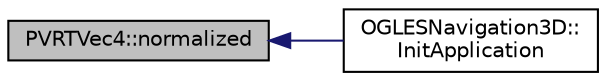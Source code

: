 digraph "PVRTVec4::normalized"
{
  edge [fontname="Helvetica",fontsize="10",labelfontname="Helvetica",labelfontsize="10"];
  node [fontname="Helvetica",fontsize="10",shape=record];
  rankdir="LR";
  Node1 [label="PVRTVec4::normalized",height=0.2,width=0.4,color="black", fillcolor="grey75", style="filled", fontcolor="black"];
  Node1 -> Node2 [dir="back",color="midnightblue",fontsize="10",style="solid"];
  Node2 [label="OGLESNavigation3D::\lInitApplication",height=0.2,width=0.4,color="black", fillcolor="white", style="filled",URL="$class_o_g_l_e_s_navigation3_d.html#a7021194693eee5f436a0a7b00b0cf010"];
}
